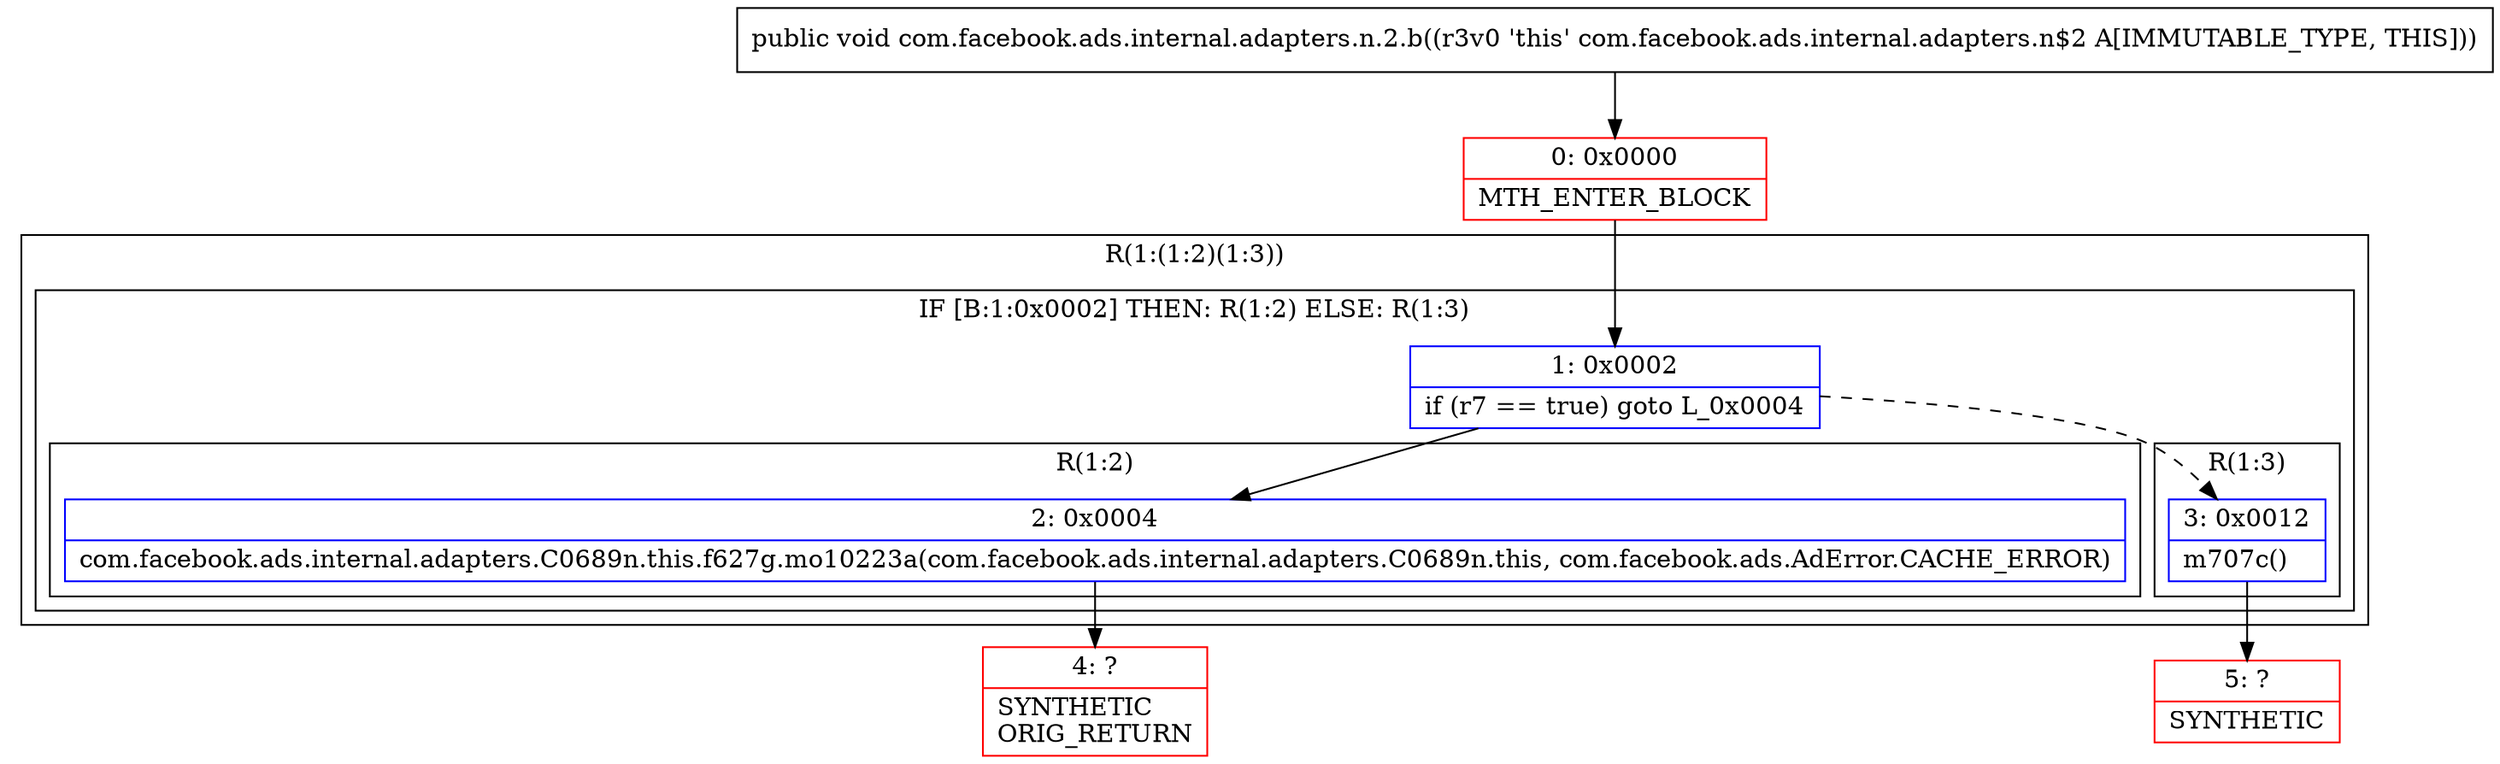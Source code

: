 digraph "CFG forcom.facebook.ads.internal.adapters.n.2.b()V" {
subgraph cluster_Region_1508481631 {
label = "R(1:(1:2)(1:3))";
node [shape=record,color=blue];
subgraph cluster_IfRegion_1852232360 {
label = "IF [B:1:0x0002] THEN: R(1:2) ELSE: R(1:3)";
node [shape=record,color=blue];
Node_1 [shape=record,label="{1\:\ 0x0002|if (r7 == true) goto L_0x0004\l}"];
subgraph cluster_Region_778758627 {
label = "R(1:2)";
node [shape=record,color=blue];
Node_2 [shape=record,label="{2\:\ 0x0004|com.facebook.ads.internal.adapters.C0689n.this.f627g.mo10223a(com.facebook.ads.internal.adapters.C0689n.this, com.facebook.ads.AdError.CACHE_ERROR)\l}"];
}
subgraph cluster_Region_890434905 {
label = "R(1:3)";
node [shape=record,color=blue];
Node_3 [shape=record,label="{3\:\ 0x0012|m707c()\l}"];
}
}
}
Node_0 [shape=record,color=red,label="{0\:\ 0x0000|MTH_ENTER_BLOCK\l}"];
Node_4 [shape=record,color=red,label="{4\:\ ?|SYNTHETIC\lORIG_RETURN\l}"];
Node_5 [shape=record,color=red,label="{5\:\ ?|SYNTHETIC\l}"];
MethodNode[shape=record,label="{public void com.facebook.ads.internal.adapters.n.2.b((r3v0 'this' com.facebook.ads.internal.adapters.n$2 A[IMMUTABLE_TYPE, THIS])) }"];
MethodNode -> Node_0;
Node_1 -> Node_2;
Node_1 -> Node_3[style=dashed];
Node_2 -> Node_4;
Node_3 -> Node_5;
Node_0 -> Node_1;
}

